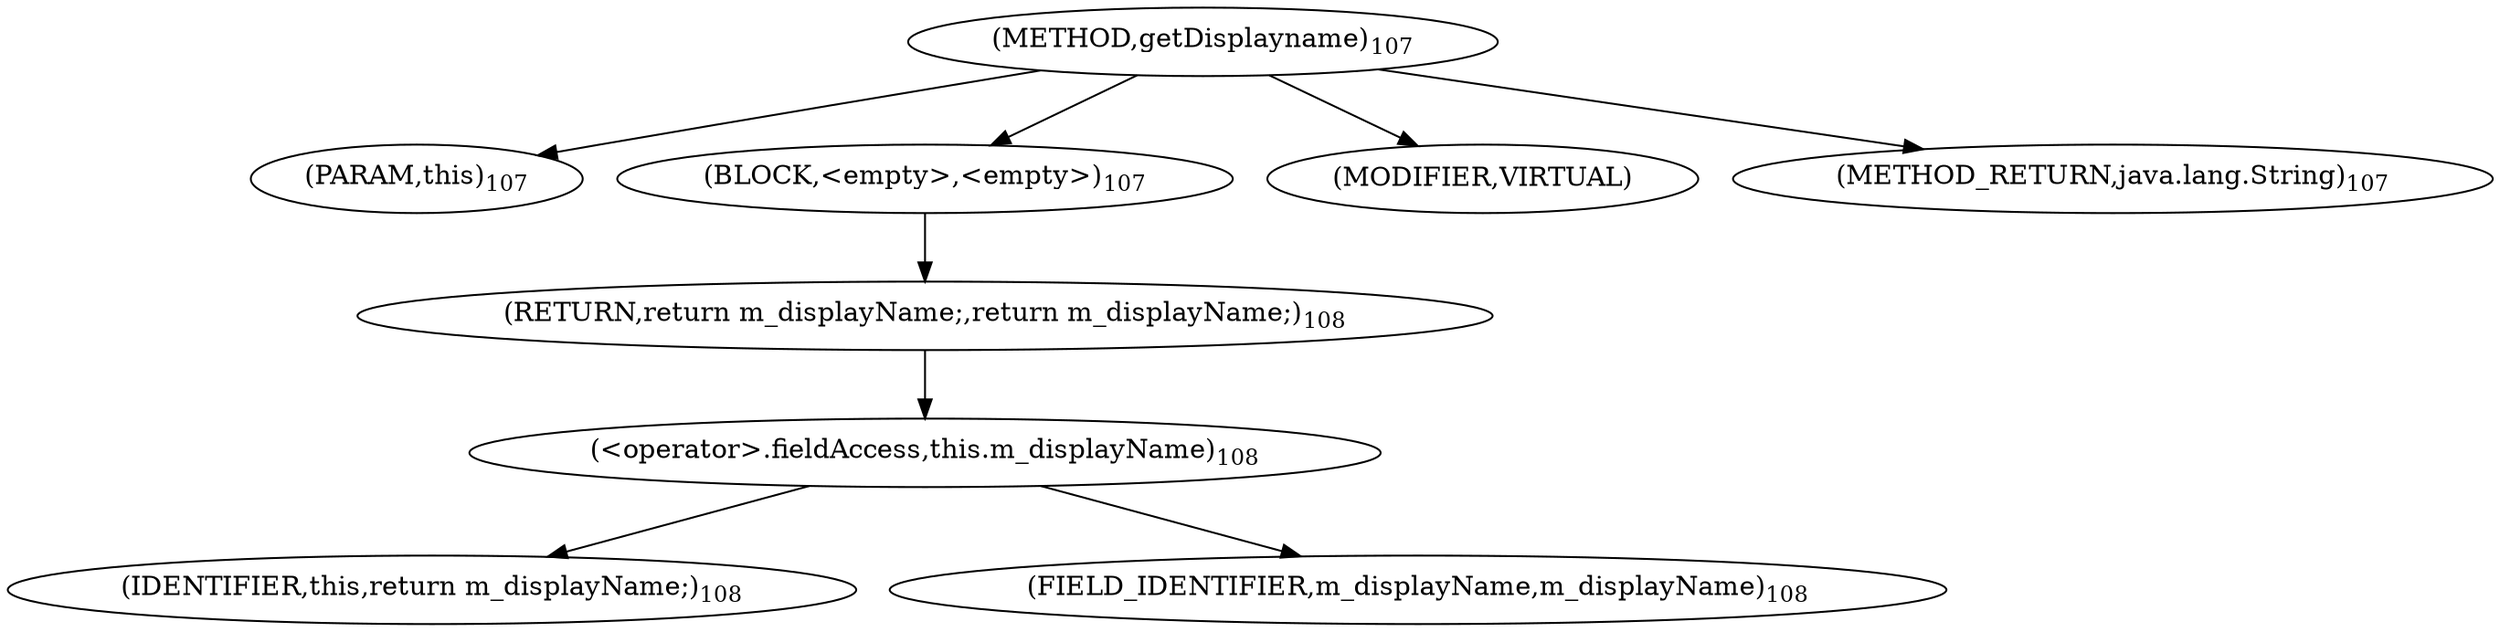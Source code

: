 digraph "getDisplayname" {  
"59" [label = <(METHOD,getDisplayname)<SUB>107</SUB>> ]
"60" [label = <(PARAM,this)<SUB>107</SUB>> ]
"61" [label = <(BLOCK,&lt;empty&gt;,&lt;empty&gt;)<SUB>107</SUB>> ]
"62" [label = <(RETURN,return m_displayName;,return m_displayName;)<SUB>108</SUB>> ]
"63" [label = <(&lt;operator&gt;.fieldAccess,this.m_displayName)<SUB>108</SUB>> ]
"64" [label = <(IDENTIFIER,this,return m_displayName;)<SUB>108</SUB>> ]
"65" [label = <(FIELD_IDENTIFIER,m_displayName,m_displayName)<SUB>108</SUB>> ]
"66" [label = <(MODIFIER,VIRTUAL)> ]
"67" [label = <(METHOD_RETURN,java.lang.String)<SUB>107</SUB>> ]
  "59" -> "60" 
  "59" -> "61" 
  "59" -> "66" 
  "59" -> "67" 
  "61" -> "62" 
  "62" -> "63" 
  "63" -> "64" 
  "63" -> "65" 
}
